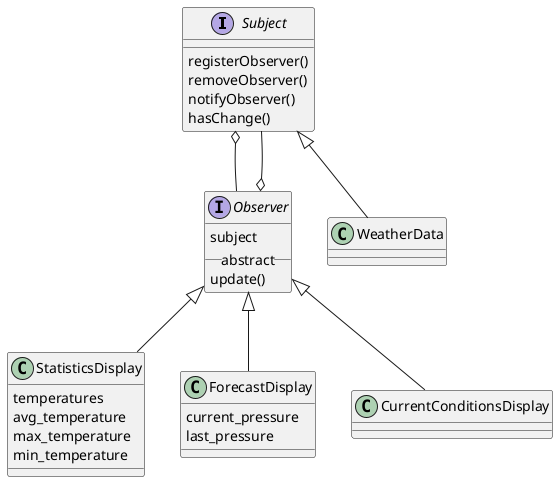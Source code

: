 @startuml

interface Subject{
    registerObserver()
    removeObserver()
    notifyObserver()
    hasChange()
}

interface Observer{
    subject
    __ abstract __
    update()
}

class StatisticsDisplay{
    temperatures
    avg_temperature
    max_temperature
    min_temperature
}

class ForecastDisplay{
    current_pressure
    last_pressure
}


Subject <|-- WeatherData

Observer <|-- CurrentConditionsDisplay
Observer <|-- StatisticsDisplay
Observer <|-- ForecastDisplay

Subject o-- Observer
Observer o-- Subject

@enduml